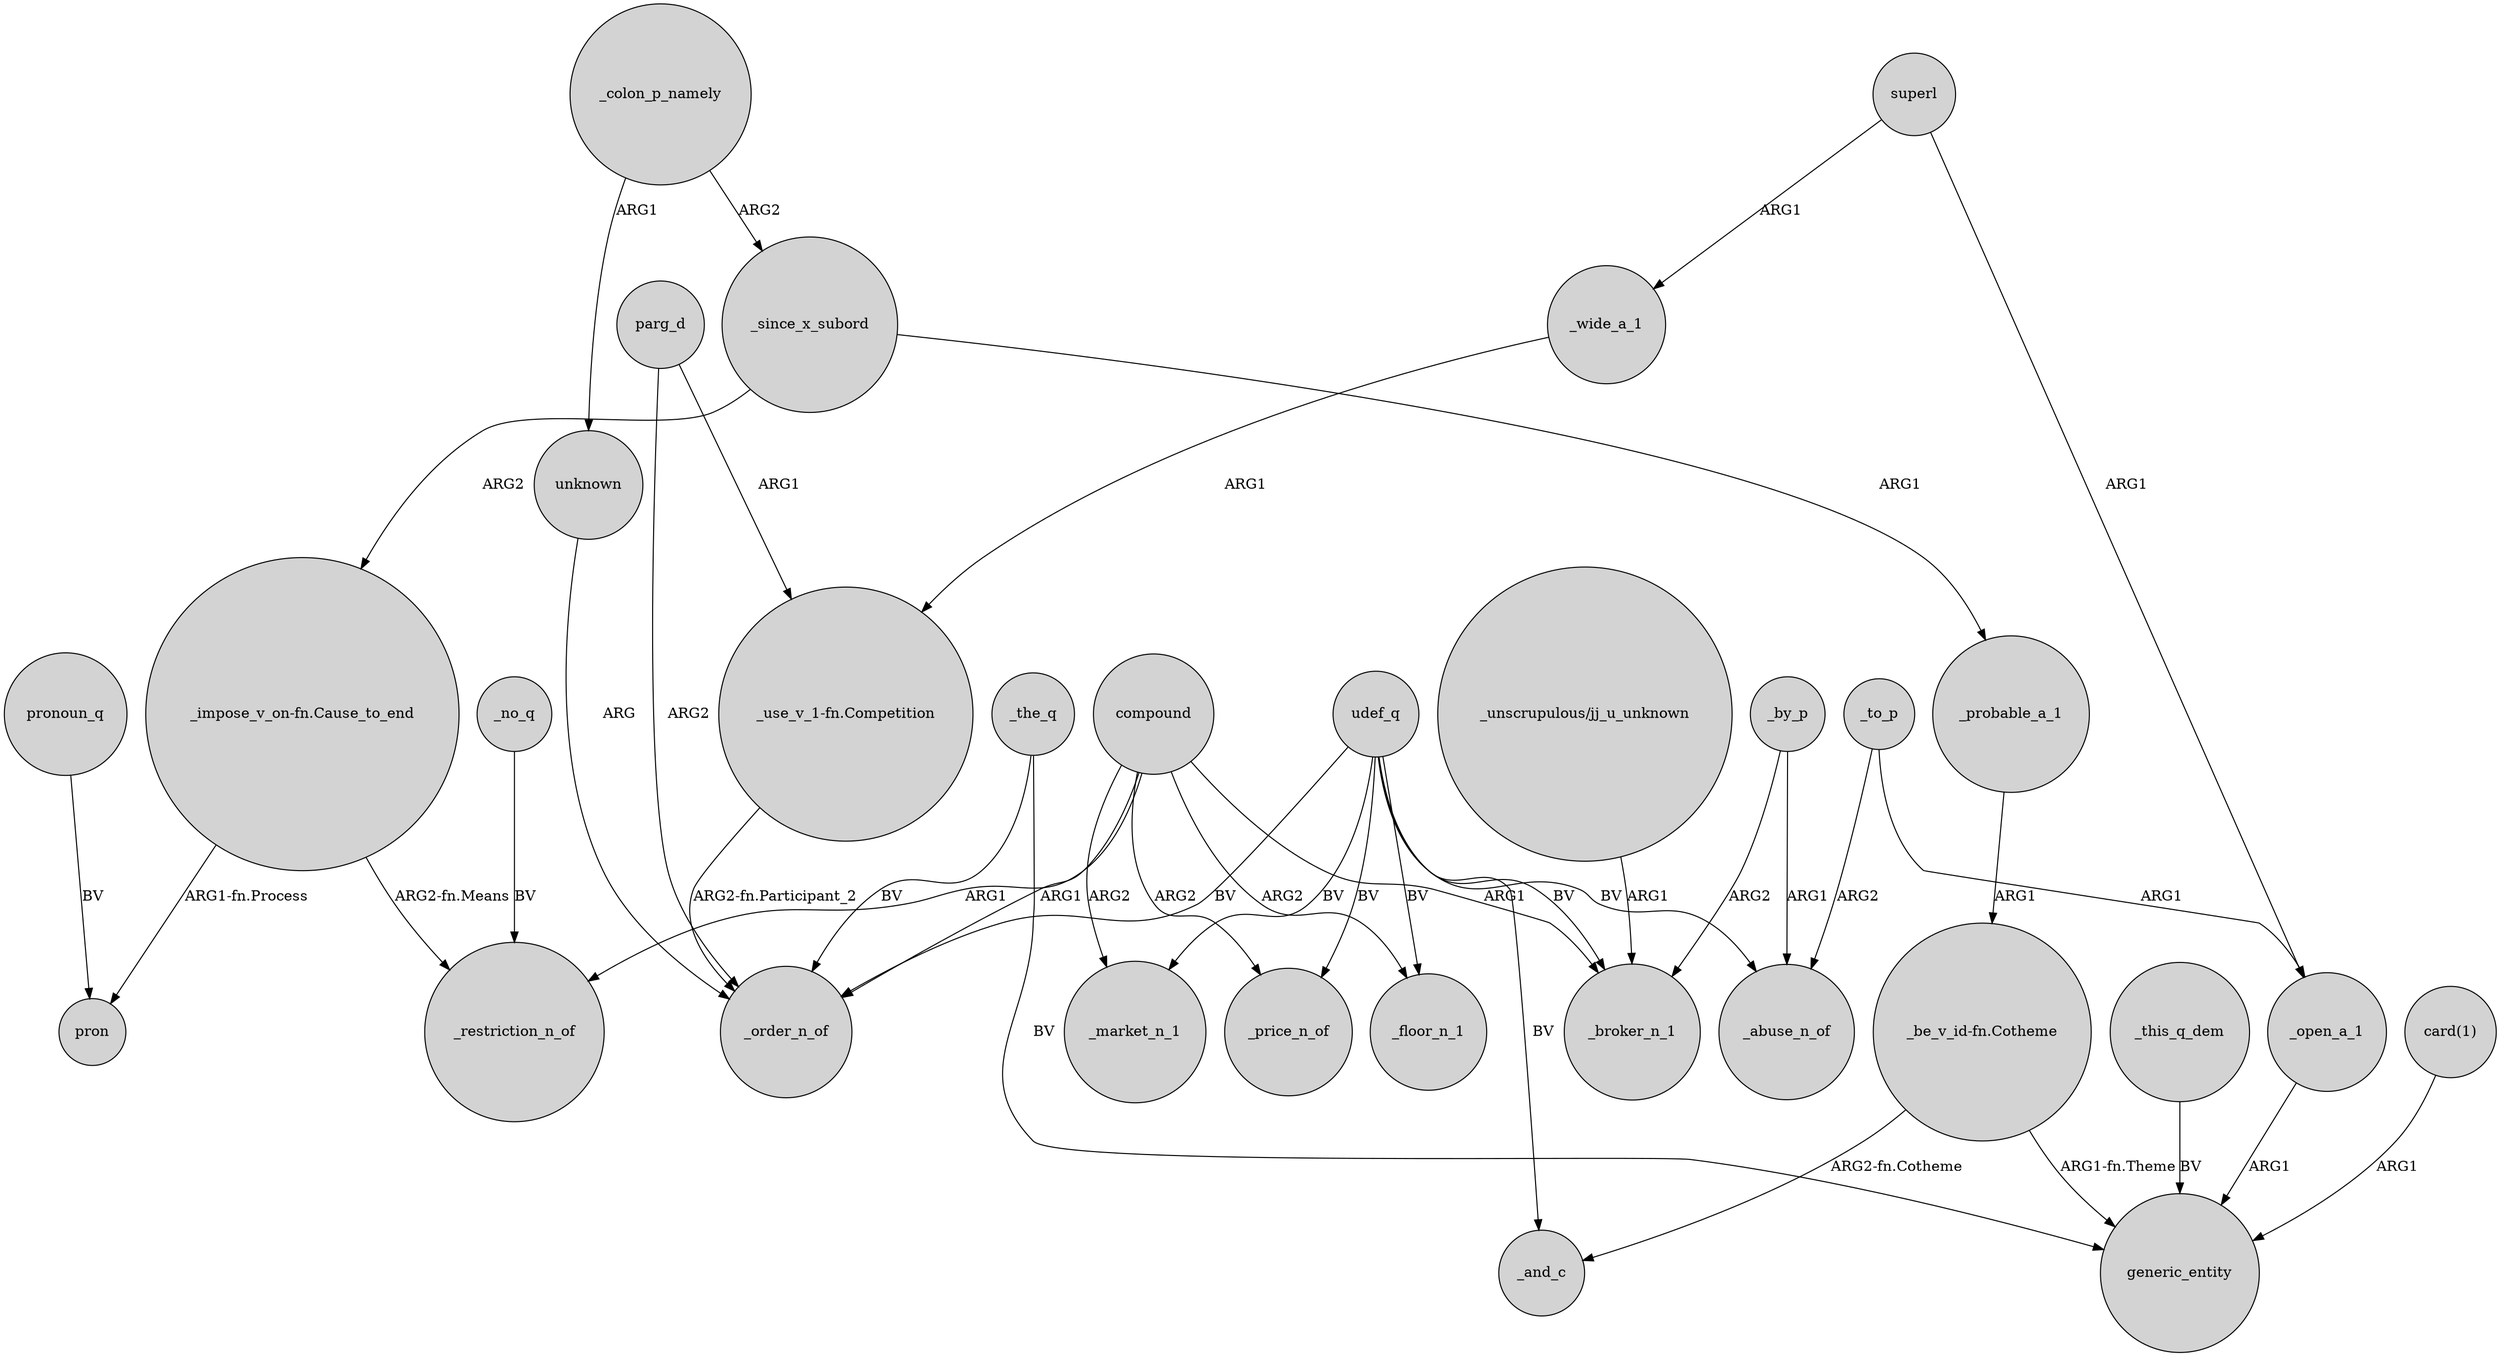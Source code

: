 digraph {
	node [shape=circle style=filled]
	_since_x_subord -> "_impose_v_on-fn.Cause_to_end" [label=ARG2]
	compound -> _order_n_of [label=ARG1]
	udef_q -> _market_n_1 [label=BV]
	"card(1)" -> generic_entity [label=ARG1]
	udef_q -> _broker_n_1 [label=BV]
	_open_a_1 -> generic_entity [label=ARG1]
	compound -> _market_n_1 [label=ARG2]
	_wide_a_1 -> "_use_v_1-fn.Competition" [label=ARG1]
	udef_q -> _price_n_of [label=BV]
	compound -> _floor_n_1 [label=ARG2]
	compound -> _broker_n_1 [label=ARG1]
	udef_q -> _order_n_of [label=BV]
	"_use_v_1-fn.Competition" -> _order_n_of [label="ARG2-fn.Participant_2"]
	_by_p -> _abuse_n_of [label=ARG1]
	udef_q -> _and_c [label=BV]
	parg_d -> _order_n_of [label=ARG2]
	parg_d -> "_use_v_1-fn.Competition" [label=ARG1]
	_by_p -> _broker_n_1 [label=ARG2]
	unknown -> _order_n_of [label=ARG]
	_the_q -> _order_n_of [label=BV]
	pronoun_q -> pron [label=BV]
	"_unscrupulous/jj_u_unknown" -> _broker_n_1 [label=ARG1]
	_this_q_dem -> generic_entity [label=BV]
	compound -> _price_n_of [label=ARG2]
	"_impose_v_on-fn.Cause_to_end" -> _restriction_n_of [label="ARG2-fn.Means"]
	_no_q -> _restriction_n_of [label=BV]
	_probable_a_1 -> "_be_v_id-fn.Cotheme" [label=ARG1]
	_colon_p_namely -> _since_x_subord [label=ARG2]
	_the_q -> generic_entity [label=BV]
	"_impose_v_on-fn.Cause_to_end" -> pron [label="ARG1-fn.Process"]
	superl -> _open_a_1 [label=ARG1]
	superl -> _wide_a_1 [label=ARG1]
	_to_p -> _abuse_n_of [label=ARG2]
	"_be_v_id-fn.Cotheme" -> _and_c [label="ARG2-fn.Cotheme"]
	udef_q -> _abuse_n_of [label=BV]
	_to_p -> _open_a_1 [label=ARG1]
	_colon_p_namely -> unknown [label=ARG1]
	_since_x_subord -> _probable_a_1 [label=ARG1]
	compound -> _restriction_n_of [label=ARG1]
	udef_q -> _floor_n_1 [label=BV]
	"_be_v_id-fn.Cotheme" -> generic_entity [label="ARG1-fn.Theme"]
}
